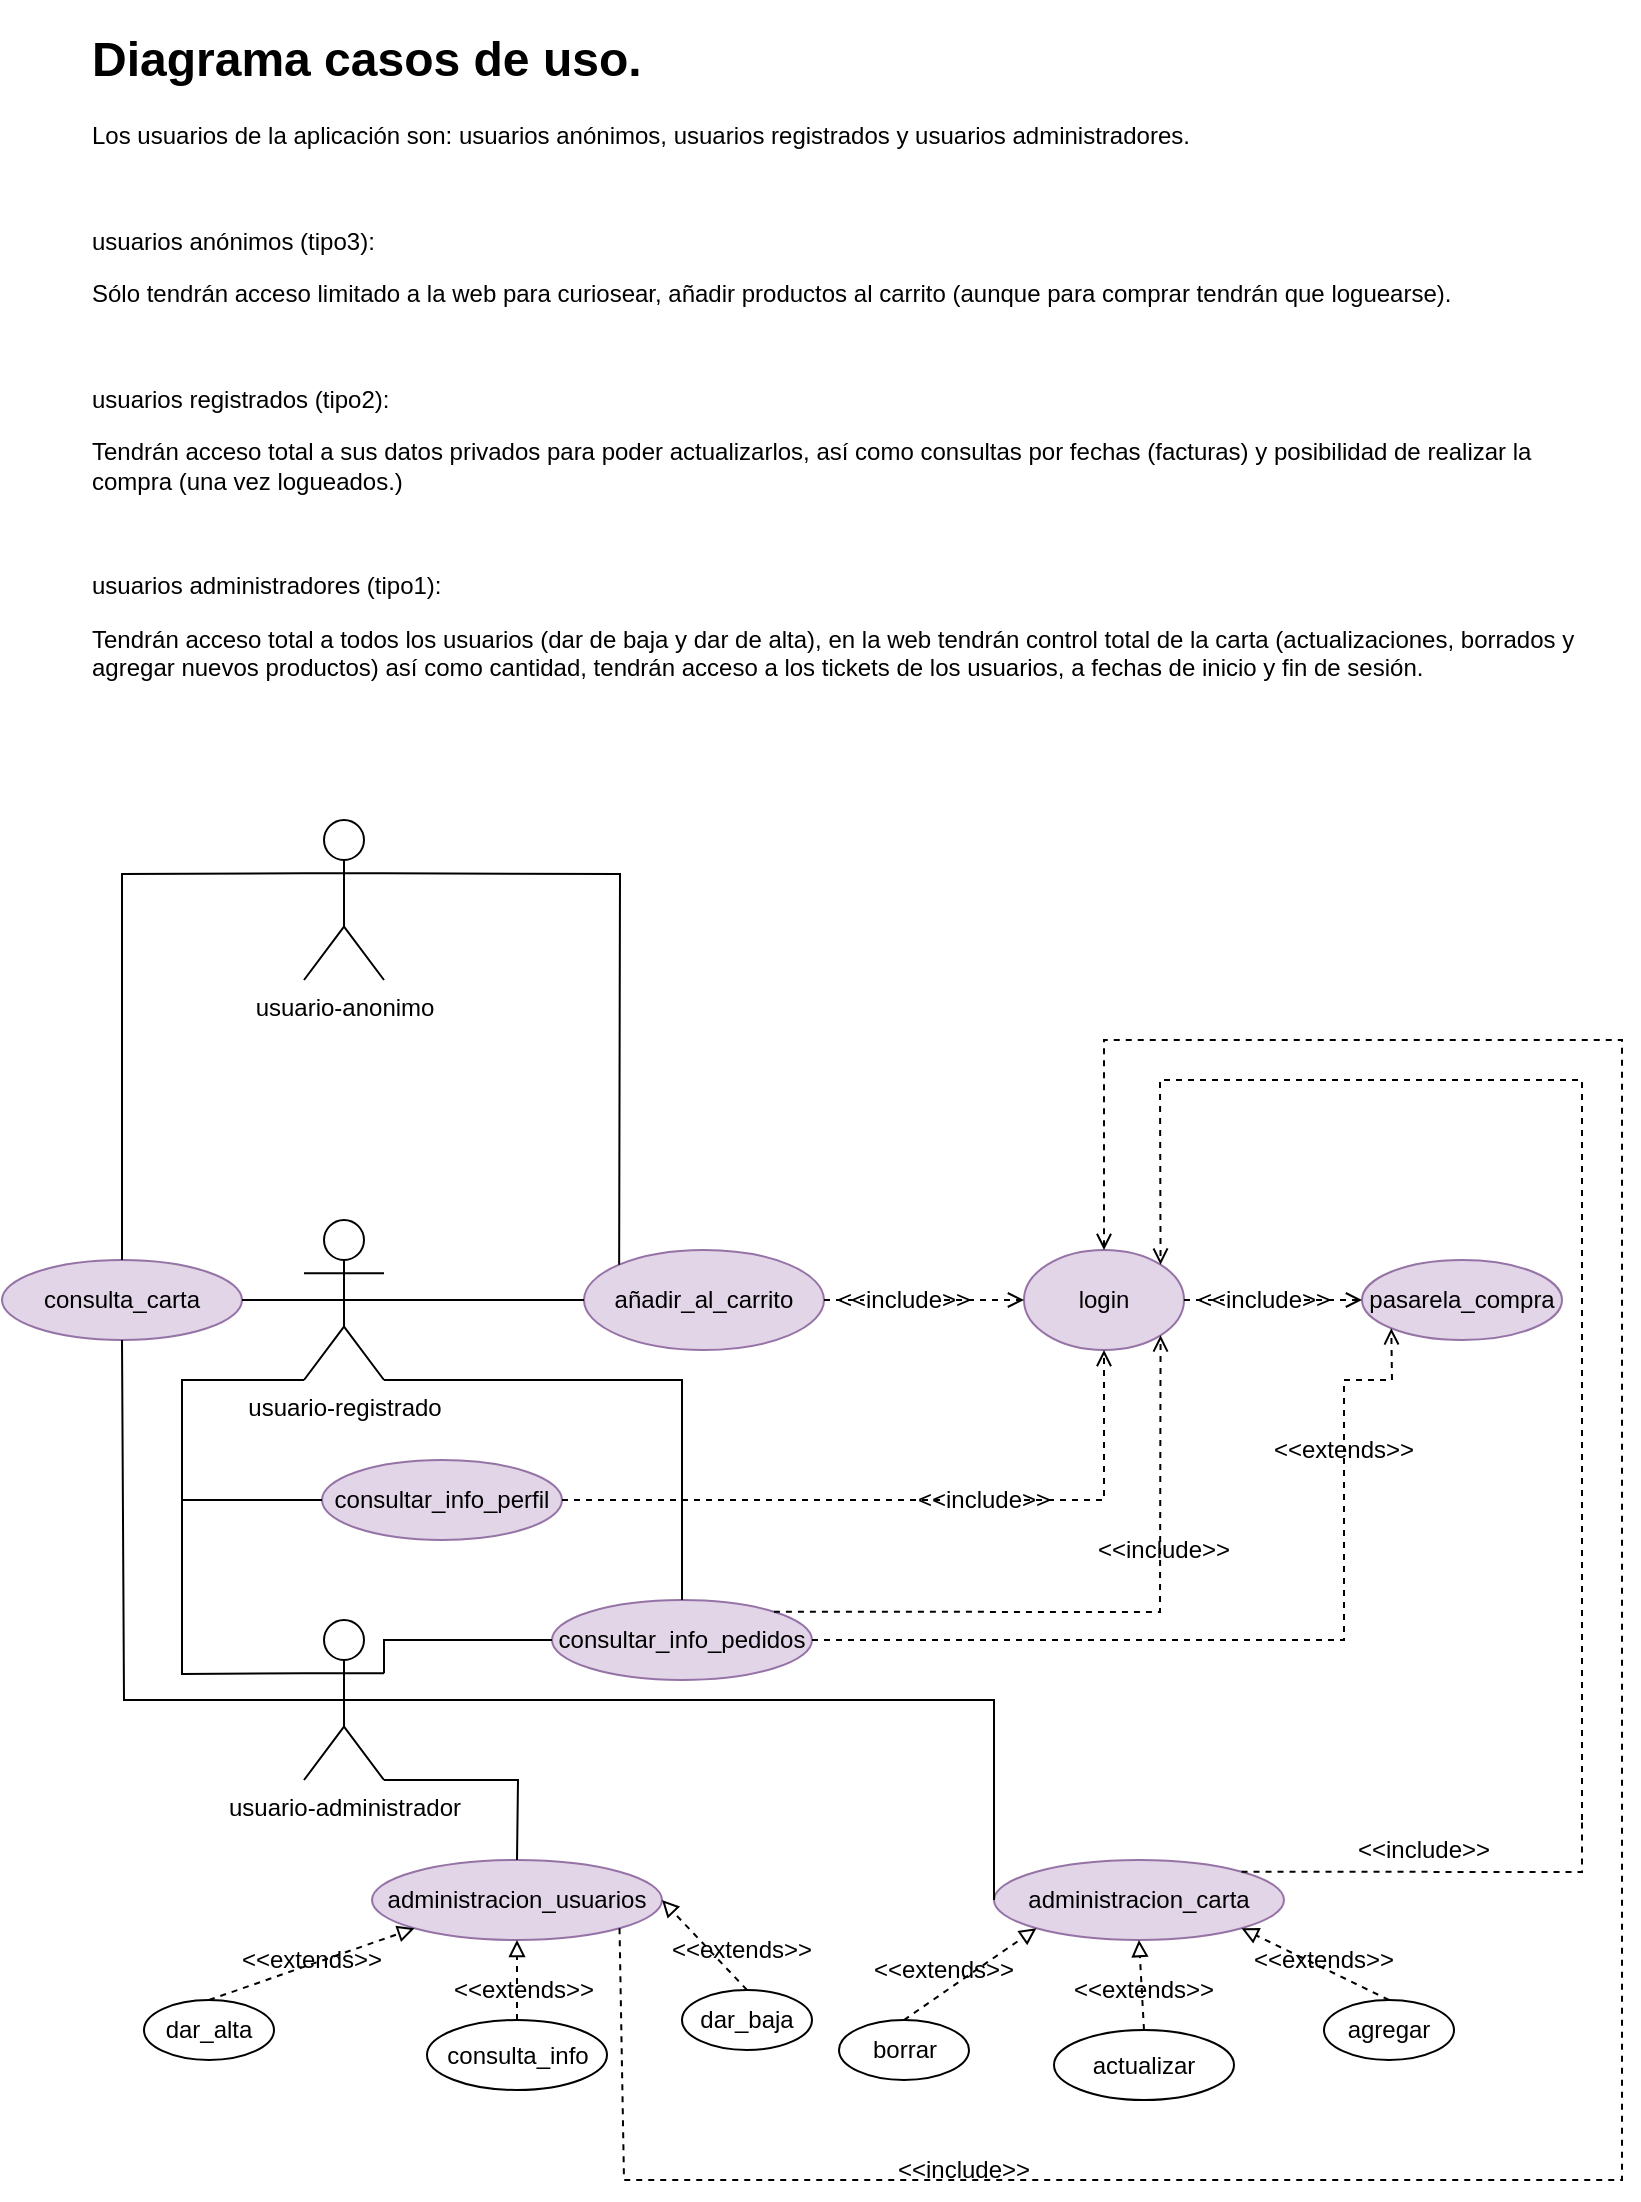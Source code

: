 <mxfile version="20.8.5" type="device"><diagram id="krGUhK7x4vKoyjGAUYO8" name="Páxina-1"><mxGraphModel dx="1674" dy="796" grid="1" gridSize="10" guides="1" tooltips="1" connect="1" arrows="1" fold="1" page="1" pageScale="1" pageWidth="827" pageHeight="1169" math="0" shadow="0"><root><mxCell id="0"/><mxCell id="1" parent="0"/><mxCell id="qRdGQnJ7ORvdnJTRD_K8-1" value="usuario-anonimo" style="shape=umlActor;verticalLabelPosition=bottom;verticalAlign=top;html=1;outlineConnect=0;" parent="1" vertex="1"><mxGeometry x="151" y="440" width="40" height="80" as="geometry"/></mxCell><mxCell id="qRdGQnJ7ORvdnJTRD_K8-2" value="usuario-administrador" style="shape=umlActor;verticalLabelPosition=bottom;verticalAlign=top;html=1;outlineConnect=0;" parent="1" vertex="1"><mxGeometry x="151" y="840" width="40" height="80" as="geometry"/></mxCell><mxCell id="qRdGQnJ7ORvdnJTRD_K8-3" value="&lt;h1&gt;Diagrama casos de uso.&lt;/h1&gt;&lt;p&gt;Los usuarios de la aplicación son: usuarios anónimos, usuarios registrados y usuarios administradores.&lt;/p&gt;&lt;p&gt;&lt;br&gt;&lt;/p&gt;&lt;p&gt;usuarios anónimos (tipo3):&lt;/p&gt;&lt;p&gt;&#9;Sólo tendrán acceso limitado a la web para curiosear, añadir productos al carrito (aunque para comprar tendrán que loguearse).&lt;/p&gt;&lt;p&gt;&lt;br&gt;&lt;/p&gt;&lt;p&gt;usuarios registrados (tipo2):&lt;/p&gt;&lt;p&gt;&lt;span style=&quot;&quot;&gt;&#9;&lt;/span&gt;Tendrán acceso total a sus datos privados para poder actualizarlos, así como consultas por fechas (facturas) y posibilidad de realizar la compra (una vez logueados.)&lt;/p&gt;&lt;p&gt;&lt;br&gt;&lt;/p&gt;&lt;p&gt;usuarios administradores (tipo1):&lt;/p&gt;&lt;p&gt;&lt;span style=&quot;&quot;&gt;&#9;&lt;/span&gt;Tendrán acceso total a todos los usuarios (dar de baja y dar de alta), en la web tendrán control total de la carta (actualizaciones, borrados y agregar nuevos productos) así como cantidad, tendrán acceso a los tickets de los usuarios, a fechas de inicio y fin de sesión.&lt;/p&gt;" style="text;html=1;strokeColor=none;fillColor=none;spacing=5;spacingTop=-20;whiteSpace=wrap;overflow=hidden;rounded=0;" parent="1" vertex="1"><mxGeometry x="40" y="40" width="750" height="410" as="geometry"/></mxCell><mxCell id="qRdGQnJ7ORvdnJTRD_K8-4" value="usuario-registrado" style="shape=umlActor;verticalLabelPosition=bottom;verticalAlign=top;html=1;outlineConnect=0;" parent="1" vertex="1"><mxGeometry x="151" y="640" width="40" height="80" as="geometry"/></mxCell><mxCell id="96DA8Ru3paqxlKG94wsl-1" value="login" style="ellipse;whiteSpace=wrap;html=1;fillColor=#e1d5e7;strokeColor=#9673a6;" parent="1" vertex="1"><mxGeometry x="511" y="655" width="80" height="50" as="geometry"/></mxCell><mxCell id="96DA8Ru3paqxlKG94wsl-2" value="añadir_al_carrito" style="ellipse;whiteSpace=wrap;html=1;fillColor=#e1d5e7;strokeColor=#9673a6;" parent="1" vertex="1"><mxGeometry x="291" y="655" width="120" height="50" as="geometry"/></mxCell><mxCell id="96DA8Ru3paqxlKG94wsl-3" value="" style="endArrow=none;html=1;rounded=0;exitX=1;exitY=0.333;exitDx=0;exitDy=0;exitPerimeter=0;entryX=0;entryY=0;entryDx=0;entryDy=0;" parent="1" source="qRdGQnJ7ORvdnJTRD_K8-1" target="96DA8Ru3paqxlKG94wsl-2" edge="1"><mxGeometry width="50" height="50" relative="1" as="geometry"><mxPoint x="381" y="600" as="sourcePoint"/><mxPoint x="431" y="550" as="targetPoint"/><Array as="points"><mxPoint x="309" y="467"/></Array></mxGeometry></mxCell><mxCell id="96DA8Ru3paqxlKG94wsl-4" value="" style="endArrow=none;html=1;rounded=0;entryX=0;entryY=0.5;entryDx=0;entryDy=0;exitX=0.5;exitY=0.5;exitDx=0;exitDy=0;exitPerimeter=0;" parent="1" source="qRdGQnJ7ORvdnJTRD_K8-4" target="96DA8Ru3paqxlKG94wsl-2" edge="1"><mxGeometry width="50" height="50" relative="1" as="geometry"><mxPoint x="171" y="640" as="sourcePoint"/><mxPoint x="431" y="550" as="targetPoint"/></mxGeometry></mxCell><mxCell id="96DA8Ru3paqxlKG94wsl-6" value="" style="endArrow=open;html=1;rounded=0;entryX=0;entryY=0.5;entryDx=0;entryDy=0;dashed=1;startArrow=none;exitX=1;exitY=0.5;exitDx=0;exitDy=0;endFill=0;" parent="1" source="96DA8Ru3paqxlKG94wsl-7" target="96DA8Ru3paqxlKG94wsl-1" edge="1"><mxGeometry width="50" height="50" relative="1" as="geometry"><mxPoint x="401" y="740" as="sourcePoint"/><mxPoint x="341" y="550" as="targetPoint"/></mxGeometry></mxCell><mxCell id="96DA8Ru3paqxlKG94wsl-10" value="consultar_info_perfil" style="ellipse;whiteSpace=wrap;html=1;fillColor=#e1d5e7;strokeColor=#9673a6;" parent="1" vertex="1"><mxGeometry x="160" y="760" width="120" height="40" as="geometry"/></mxCell><mxCell id="96DA8Ru3paqxlKG94wsl-13" value="pasarela_compra" style="ellipse;whiteSpace=wrap;html=1;fillColor=#e1d5e7;strokeColor=#9673a6;" parent="1" vertex="1"><mxGeometry x="680" y="660" width="100" height="40" as="geometry"/></mxCell><mxCell id="96DA8Ru3paqxlKG94wsl-14" value="" style="endArrow=open;html=1;rounded=0;entryX=0;entryY=0.5;entryDx=0;entryDy=0;dashed=1;startArrow=none;exitX=1;exitY=0.5;exitDx=0;exitDy=0;endFill=0;" parent="1" source="96DA8Ru3paqxlKG94wsl-15" target="96DA8Ru3paqxlKG94wsl-13" edge="1"><mxGeometry width="50" height="50" relative="1" as="geometry"><mxPoint x="611" y="800" as="sourcePoint"/><mxPoint x="691" y="740" as="targetPoint"/></mxGeometry></mxCell><mxCell id="96DA8Ru3paqxlKG94wsl-16" value="" style="endArrow=none;html=1;rounded=0;entryX=0;entryY=0.5;entryDx=0;entryDy=0;dashed=1;startArrow=none;exitX=1;exitY=0.5;exitDx=0;exitDy=0;" parent="1" source="96DA8Ru3paqxlKG94wsl-1" target="96DA8Ru3paqxlKG94wsl-15" edge="1"><mxGeometry width="50" height="50" relative="1" as="geometry"><mxPoint x="561" y="680" as="sourcePoint"/><mxPoint x="691" y="680" as="targetPoint"/></mxGeometry></mxCell><mxCell id="96DA8Ru3paqxlKG94wsl-15" value="&amp;lt;&amp;lt;include&amp;gt;&amp;gt;" style="text;html=1;strokeColor=none;fillColor=none;align=center;verticalAlign=middle;whiteSpace=wrap;rounded=0;" parent="1" vertex="1"><mxGeometry x="611" y="665" width="40" height="30" as="geometry"/></mxCell><mxCell id="96DA8Ru3paqxlKG94wsl-17" value="" style="endArrow=none;html=1;rounded=0;entryX=0;entryY=0.5;entryDx=0;entryDy=0;dashed=1;startArrow=none;exitX=1;exitY=0.5;exitDx=0;exitDy=0;" parent="1" source="96DA8Ru3paqxlKG94wsl-2" target="96DA8Ru3paqxlKG94wsl-7" edge="1"><mxGeometry width="50" height="50" relative="1" as="geometry"><mxPoint x="341" y="680" as="sourcePoint"/><mxPoint x="481" y="680" as="targetPoint"/></mxGeometry></mxCell><mxCell id="96DA8Ru3paqxlKG94wsl-7" value="&amp;lt;&amp;lt;include&amp;gt;&amp;gt;" style="text;html=1;strokeColor=none;fillColor=none;align=center;verticalAlign=middle;whiteSpace=wrap;rounded=0;" parent="1" vertex="1"><mxGeometry x="431" y="665" width="40" height="30" as="geometry"/></mxCell><mxCell id="96DA8Ru3paqxlKG94wsl-18" value="consultar_info_pedidos" style="ellipse;whiteSpace=wrap;html=1;fillColor=#e1d5e7;strokeColor=#9673a6;" parent="1" vertex="1"><mxGeometry x="275" y="830" width="130" height="40" as="geometry"/></mxCell><mxCell id="96DA8Ru3paqxlKG94wsl-19" value="administracion_usuarios" style="ellipse;whiteSpace=wrap;html=1;fillColor=#e1d5e7;strokeColor=#9673a6;" parent="1" vertex="1"><mxGeometry x="185" y="960" width="145" height="40" as="geometry"/></mxCell><mxCell id="96DA8Ru3paqxlKG94wsl-21" value="dar_baja" style="ellipse;whiteSpace=wrap;html=1;" parent="1" vertex="1"><mxGeometry x="340" y="1025" width="65" height="30" as="geometry"/></mxCell><mxCell id="96DA8Ru3paqxlKG94wsl-22" value="" style="endArrow=block;html=1;rounded=0;exitX=0.5;exitY=0;exitDx=0;exitDy=0;entryX=0;entryY=1;entryDx=0;entryDy=0;endFill=0;dashed=1;" parent="1" source="96DA8Ru3paqxlKG94wsl-24" target="96DA8Ru3paqxlKG94wsl-19" edge="1"><mxGeometry width="50" height="50" relative="1" as="geometry"><mxPoint x="260" y="970" as="sourcePoint"/><mxPoint x="310" y="920" as="targetPoint"/></mxGeometry></mxCell><mxCell id="96DA8Ru3paqxlKG94wsl-23" value="" style="endArrow=block;html=1;rounded=0;exitX=0.5;exitY=0;exitDx=0;exitDy=0;endFill=0;dashed=1;entryX=1;entryY=0.5;entryDx=0;entryDy=0;" parent="1" source="96DA8Ru3paqxlKG94wsl-21" target="96DA8Ru3paqxlKG94wsl-19" edge="1"><mxGeometry width="50" height="50" relative="1" as="geometry"><mxPoint x="260" y="970" as="sourcePoint"/><mxPoint x="320" y="1000" as="targetPoint"/></mxGeometry></mxCell><mxCell id="96DA8Ru3paqxlKG94wsl-24" value="dar_alta" style="ellipse;whiteSpace=wrap;html=1;" parent="1" vertex="1"><mxGeometry x="71" y="1030" width="65" height="30" as="geometry"/></mxCell><mxCell id="96DA8Ru3paqxlKG94wsl-25" value="consulta_info" style="ellipse;whiteSpace=wrap;html=1;" parent="1" vertex="1"><mxGeometry x="212.5" y="1040" width="90" height="35" as="geometry"/></mxCell><mxCell id="96DA8Ru3paqxlKG94wsl-26" value="" style="endArrow=block;html=1;rounded=0;exitX=0.5;exitY=0;exitDx=0;exitDy=0;entryX=0.5;entryY=1;entryDx=0;entryDy=0;endFill=0;dashed=1;" parent="1" source="96DA8Ru3paqxlKG94wsl-25" target="96DA8Ru3paqxlKG94wsl-19" edge="1"><mxGeometry width="50" height="50" relative="1" as="geometry"><mxPoint x="382.5" y="1035" as="sourcePoint"/><mxPoint x="318.588" y="1004.191" as="targetPoint"/></mxGeometry></mxCell><mxCell id="96DA8Ru3paqxlKG94wsl-27" value="administracion_carta" style="ellipse;whiteSpace=wrap;html=1;fillColor=#e1d5e7;strokeColor=#9673a6;" parent="1" vertex="1"><mxGeometry x="496" y="960" width="145" height="40" as="geometry"/></mxCell><mxCell id="96DA8Ru3paqxlKG94wsl-28" value="agregar" style="ellipse;whiteSpace=wrap;html=1;" parent="1" vertex="1"><mxGeometry x="661" y="1030" width="65" height="30" as="geometry"/></mxCell><mxCell id="96DA8Ru3paqxlKG94wsl-29" value="" style="endArrow=block;html=1;rounded=0;exitX=0.5;exitY=0;exitDx=0;exitDy=0;entryX=0;entryY=1;entryDx=0;entryDy=0;endFill=0;dashed=1;" parent="1" source="96DA8Ru3paqxlKG94wsl-31" target="96DA8Ru3paqxlKG94wsl-27" edge="1"><mxGeometry width="50" height="50" relative="1" as="geometry"><mxPoint x="571" y="970" as="sourcePoint"/><mxPoint x="621" y="920" as="targetPoint"/></mxGeometry></mxCell><mxCell id="96DA8Ru3paqxlKG94wsl-30" value="" style="endArrow=block;html=1;rounded=0;exitX=0.5;exitY=0;exitDx=0;exitDy=0;entryX=1;entryY=1;entryDx=0;entryDy=0;endFill=0;dashed=1;" parent="1" source="96DA8Ru3paqxlKG94wsl-28" target="96DA8Ru3paqxlKG94wsl-27" edge="1"><mxGeometry width="50" height="50" relative="1" as="geometry"><mxPoint x="571" y="970" as="sourcePoint"/><mxPoint x="621" y="920" as="targetPoint"/></mxGeometry></mxCell><mxCell id="96DA8Ru3paqxlKG94wsl-31" value="borrar" style="ellipse;whiteSpace=wrap;html=1;" parent="1" vertex="1"><mxGeometry x="418.5" y="1040" width="65" height="30" as="geometry"/></mxCell><mxCell id="96DA8Ru3paqxlKG94wsl-32" value="actualizar" style="ellipse;whiteSpace=wrap;html=1;" parent="1" vertex="1"><mxGeometry x="526" y="1045" width="90" height="35" as="geometry"/></mxCell><mxCell id="96DA8Ru3paqxlKG94wsl-33" value="" style="endArrow=block;html=1;rounded=0;exitX=0.5;exitY=0;exitDx=0;exitDy=0;entryX=0.5;entryY=1;entryDx=0;entryDy=0;endFill=0;dashed=1;" parent="1" source="96DA8Ru3paqxlKG94wsl-32" target="96DA8Ru3paqxlKG94wsl-27" edge="1"><mxGeometry width="50" height="50" relative="1" as="geometry"><mxPoint x="693.5" y="1035" as="sourcePoint"/><mxPoint x="629.588" y="1004.191" as="targetPoint"/></mxGeometry></mxCell><mxCell id="96DA8Ru3paqxlKG94wsl-34" value="consulta_carta" style="ellipse;whiteSpace=wrap;html=1;fillColor=#e1d5e7;strokeColor=#9673a6;" parent="1" vertex="1"><mxGeometry y="660" width="120" height="40" as="geometry"/></mxCell><mxCell id="96DA8Ru3paqxlKG94wsl-35" value="" style="endArrow=none;html=1;rounded=0;exitX=0.5;exitY=0;exitDx=0;exitDy=0;entryX=0;entryY=0.333;entryDx=0;entryDy=0;entryPerimeter=0;" parent="1" source="96DA8Ru3paqxlKG94wsl-34" target="qRdGQnJ7ORvdnJTRD_K8-1" edge="1"><mxGeometry width="50" height="50" relative="1" as="geometry"><mxPoint x="381" y="730" as="sourcePoint"/><mxPoint x="431" y="680" as="targetPoint"/><Array as="points"><mxPoint x="60" y="467"/></Array></mxGeometry></mxCell><mxCell id="96DA8Ru3paqxlKG94wsl-36" value="" style="endArrow=none;html=1;rounded=0;exitX=1;exitY=0.5;exitDx=0;exitDy=0;entryX=0.5;entryY=0.5;entryDx=0;entryDy=0;entryPerimeter=0;" parent="1" source="96DA8Ru3paqxlKG94wsl-34" target="qRdGQnJ7ORvdnJTRD_K8-4" edge="1"><mxGeometry width="50" height="50" relative="1" as="geometry"><mxPoint x="381" y="730" as="sourcePoint"/><mxPoint x="431" y="680" as="targetPoint"/></mxGeometry></mxCell><mxCell id="96DA8Ru3paqxlKG94wsl-37" value="" style="endArrow=none;html=1;rounded=0;exitX=0.5;exitY=1;exitDx=0;exitDy=0;entryX=0.5;entryY=0.5;entryDx=0;entryDy=0;entryPerimeter=0;" parent="1" source="96DA8Ru3paqxlKG94wsl-34" target="qRdGQnJ7ORvdnJTRD_K8-2" edge="1"><mxGeometry width="50" height="50" relative="1" as="geometry"><mxPoint x="381" y="730" as="sourcePoint"/><mxPoint x="431" y="680" as="targetPoint"/><Array as="points"><mxPoint x="61" y="880"/></Array></mxGeometry></mxCell><mxCell id="96DA8Ru3paqxlKG94wsl-38" value="" style="endArrow=none;html=1;rounded=0;exitX=0;exitY=1;exitDx=0;exitDy=0;exitPerimeter=0;entryX=0;entryY=0.5;entryDx=0;entryDy=0;" parent="1" source="qRdGQnJ7ORvdnJTRD_K8-4" target="96DA8Ru3paqxlKG94wsl-10" edge="1"><mxGeometry width="50" height="50" relative="1" as="geometry"><mxPoint x="381" y="730" as="sourcePoint"/><mxPoint x="431" y="680" as="targetPoint"/><Array as="points"><mxPoint x="90" y="720"/><mxPoint x="90" y="780"/></Array></mxGeometry></mxCell><mxCell id="96DA8Ru3paqxlKG94wsl-39" value="" style="endArrow=none;html=1;rounded=0;exitX=0;exitY=0.333;exitDx=0;exitDy=0;exitPerimeter=0;entryX=0;entryY=0.5;entryDx=0;entryDy=0;" parent="1" source="qRdGQnJ7ORvdnJTRD_K8-2" target="96DA8Ru3paqxlKG94wsl-10" edge="1"><mxGeometry width="50" height="50" relative="1" as="geometry"><mxPoint x="381" y="730" as="sourcePoint"/><mxPoint x="431" y="680" as="targetPoint"/><Array as="points"><mxPoint x="90" y="867"/><mxPoint x="90" y="780"/></Array></mxGeometry></mxCell><mxCell id="96DA8Ru3paqxlKG94wsl-41" value="" style="endArrow=open;html=1;rounded=0;exitX=1;exitY=0.5;exitDx=0;exitDy=0;entryX=0.5;entryY=1;entryDx=0;entryDy=0;dashed=1;startArrow=none;endFill=0;" parent="1" source="96DA8Ru3paqxlKG94wsl-42" target="96DA8Ru3paqxlKG94wsl-1" edge="1"><mxGeometry width="50" height="50" relative="1" as="geometry"><mxPoint x="381" y="730" as="sourcePoint"/><mxPoint x="431" y="680" as="targetPoint"/><Array as="points"><mxPoint x="551" y="780"/></Array></mxGeometry></mxCell><mxCell id="96DA8Ru3paqxlKG94wsl-43" value="" style="endArrow=none;html=1;rounded=0;exitX=1;exitY=0.5;exitDx=0;exitDy=0;entryX=0;entryY=0.5;entryDx=0;entryDy=0;dashed=1;" parent="1" source="96DA8Ru3paqxlKG94wsl-10" target="96DA8Ru3paqxlKG94wsl-42" edge="1"><mxGeometry width="50" height="50" relative="1" as="geometry"><mxPoint x="411" y="780" as="sourcePoint"/><mxPoint x="551" y="705" as="targetPoint"/><Array as="points"/></mxGeometry></mxCell><mxCell id="96DA8Ru3paqxlKG94wsl-42" value="&amp;lt;&amp;lt;include&amp;gt;&amp;gt;" style="text;html=1;strokeColor=none;fillColor=none;align=center;verticalAlign=middle;whiteSpace=wrap;rounded=0;" parent="1" vertex="1"><mxGeometry x="471" y="765" width="40" height="30" as="geometry"/></mxCell><mxCell id="96DA8Ru3paqxlKG94wsl-46" value="" style="endArrow=open;html=1;rounded=0;dashed=1;entryX=0;entryY=1;entryDx=0;entryDy=0;exitX=1;exitY=0.5;exitDx=0;exitDy=0;endFill=0;" parent="1" source="96DA8Ru3paqxlKG94wsl-18" target="96DA8Ru3paqxlKG94wsl-13" edge="1"><mxGeometry width="50" height="50" relative="1" as="geometry"><mxPoint x="381" y="850" as="sourcePoint"/><mxPoint x="431" y="800" as="targetPoint"/><Array as="points"><mxPoint x="671" y="850"/><mxPoint x="671" y="720"/><mxPoint x="695" y="720"/></Array></mxGeometry></mxCell><mxCell id="96DA8Ru3paqxlKG94wsl-47" value="" style="endArrow=none;html=1;rounded=0;exitX=1;exitY=1;exitDx=0;exitDy=0;exitPerimeter=0;entryX=0.5;entryY=0;entryDx=0;entryDy=0;" parent="1" source="qRdGQnJ7ORvdnJTRD_K8-2" target="96DA8Ru3paqxlKG94wsl-19" edge="1"><mxGeometry width="50" height="50" relative="1" as="geometry"><mxPoint x="381" y="850" as="sourcePoint"/><mxPoint x="431" y="800" as="targetPoint"/><Array as="points"><mxPoint x="258" y="920"/></Array></mxGeometry></mxCell><mxCell id="96DA8Ru3paqxlKG94wsl-49" value="&amp;lt;&amp;lt;extends&amp;gt;&amp;gt;" style="text;html=1;strokeColor=none;fillColor=none;align=center;verticalAlign=middle;whiteSpace=wrap;rounded=0;" parent="1" vertex="1"><mxGeometry x="125" y="995" width="60" height="30" as="geometry"/></mxCell><mxCell id="96DA8Ru3paqxlKG94wsl-53" value="&amp;lt;&amp;lt;extends&amp;gt;&amp;gt;" style="text;html=1;strokeColor=none;fillColor=none;align=center;verticalAlign=middle;whiteSpace=wrap;rounded=0;" parent="1" vertex="1"><mxGeometry x="231" y="1010" width="60" height="30" as="geometry"/></mxCell><mxCell id="96DA8Ru3paqxlKG94wsl-54" value="&amp;lt;&amp;lt;extends&amp;gt;&amp;gt;" style="text;html=1;strokeColor=none;fillColor=none;align=center;verticalAlign=middle;whiteSpace=wrap;rounded=0;" parent="1" vertex="1"><mxGeometry x="340" y="990" width="60" height="30" as="geometry"/></mxCell><mxCell id="96DA8Ru3paqxlKG94wsl-55" value="&amp;lt;&amp;lt;extends&amp;gt;&amp;gt;" style="text;html=1;strokeColor=none;fillColor=none;align=center;verticalAlign=middle;whiteSpace=wrap;rounded=0;" parent="1" vertex="1"><mxGeometry x="441" y="1000" width="60" height="30" as="geometry"/></mxCell><mxCell id="96DA8Ru3paqxlKG94wsl-57" value="&amp;lt;&amp;lt;extends&amp;gt;&amp;gt;" style="text;html=1;strokeColor=none;fillColor=none;align=center;verticalAlign=middle;whiteSpace=wrap;rounded=0;" parent="1" vertex="1"><mxGeometry x="541" y="1010" width="60" height="30" as="geometry"/></mxCell><mxCell id="96DA8Ru3paqxlKG94wsl-58" value="&amp;lt;&amp;lt;extends&amp;gt;&amp;gt;" style="text;html=1;strokeColor=none;fillColor=none;align=center;verticalAlign=middle;whiteSpace=wrap;rounded=0;" parent="1" vertex="1"><mxGeometry x="631" y="995" width="60" height="30" as="geometry"/></mxCell><mxCell id="96DA8Ru3paqxlKG94wsl-59" value="" style="endArrow=none;html=1;rounded=0;exitX=0.5;exitY=0.5;exitDx=0;exitDy=0;exitPerimeter=0;entryX=0;entryY=0.5;entryDx=0;entryDy=0;" parent="1" source="qRdGQnJ7ORvdnJTRD_K8-2" target="96DA8Ru3paqxlKG94wsl-27" edge="1"><mxGeometry width="50" height="50" relative="1" as="geometry"><mxPoint x="381" y="750" as="sourcePoint"/><mxPoint x="431" y="700" as="targetPoint"/><Array as="points"><mxPoint x="496" y="880"/></Array></mxGeometry></mxCell><mxCell id="96DA8Ru3paqxlKG94wsl-60" value="&amp;lt;&amp;lt;extends&amp;gt;&amp;gt;" style="text;html=1;strokeColor=none;fillColor=none;align=center;verticalAlign=middle;whiteSpace=wrap;rounded=0;" parent="1" vertex="1"><mxGeometry x="641" y="740" width="60" height="30" as="geometry"/></mxCell><mxCell id="96DA8Ru3paqxlKG94wsl-61" value="" style="endArrow=open;html=1;rounded=0;dashed=1;entryX=0.5;entryY=0;entryDx=0;entryDy=0;exitX=1;exitY=1;exitDx=0;exitDy=0;endFill=0;" parent="1" source="96DA8Ru3paqxlKG94wsl-19" target="96DA8Ru3paqxlKG94wsl-1" edge="1"><mxGeometry width="50" height="50" relative="1" as="geometry"><mxPoint x="611" y="860" as="sourcePoint"/><mxPoint x="715.645" y="704.142" as="targetPoint"/><Array as="points"><mxPoint x="311" y="1120"/><mxPoint x="810" y="1120"/><mxPoint x="810" y="730"/><mxPoint x="810" y="550"/><mxPoint x="551" y="550"/></Array></mxGeometry></mxCell><mxCell id="96DA8Ru3paqxlKG94wsl-62" value="&amp;lt;&amp;lt;include&amp;gt;&amp;gt;" style="text;html=1;strokeColor=none;fillColor=none;align=center;verticalAlign=middle;whiteSpace=wrap;rounded=0;" parent="1" vertex="1"><mxGeometry x="461" y="1100" width="40" height="30" as="geometry"/></mxCell><mxCell id="96DA8Ru3paqxlKG94wsl-63" value="" style="endArrow=open;html=1;rounded=0;dashed=1;entryX=1;entryY=0;entryDx=0;entryDy=0;endFill=0;startArrow=none;" parent="1" target="96DA8Ru3paqxlKG94wsl-1" edge="1"><mxGeometry width="50" height="50" relative="1" as="geometry"><mxPoint x="790" y="940" as="sourcePoint"/><mxPoint x="715.645" y="704.142" as="targetPoint"/><Array as="points"><mxPoint x="790" y="570"/><mxPoint x="579" y="570"/></Array></mxGeometry></mxCell><mxCell id="96DA8Ru3paqxlKG94wsl-65" value="" style="endArrow=none;html=1;rounded=0;dashed=1;exitX=1;exitY=0;exitDx=0;exitDy=0;endFill=0;" parent="1" source="96DA8Ru3paqxlKG94wsl-27" edge="1"><mxGeometry width="50" height="50" relative="1" as="geometry"><mxPoint x="619.588" y="965.809" as="sourcePoint"/><mxPoint x="790" y="940" as="targetPoint"/><Array as="points"><mxPoint x="790" y="966"/></Array></mxGeometry></mxCell><mxCell id="96DA8Ru3paqxlKG94wsl-64" value="&amp;lt;&amp;lt;include&amp;gt;&amp;gt;" style="text;html=1;strokeColor=none;fillColor=none;align=center;verticalAlign=middle;whiteSpace=wrap;rounded=0;" parent="1" vertex="1"><mxGeometry x="691" y="940" width="40" height="30" as="geometry"/></mxCell><mxCell id="96DA8Ru3paqxlKG94wsl-67" value="" style="endArrow=open;html=1;rounded=0;exitX=1;exitY=0;exitDx=0;exitDy=0;entryX=1;entryY=1;entryDx=0;entryDy=0;endFill=0;dashed=1;" parent="1" source="96DA8Ru3paqxlKG94wsl-18" target="96DA8Ru3paqxlKG94wsl-1" edge="1"><mxGeometry width="50" height="50" relative="1" as="geometry"><mxPoint x="390" y="800" as="sourcePoint"/><mxPoint x="440" y="750" as="targetPoint"/><Array as="points"><mxPoint x="579" y="836"/></Array></mxGeometry></mxCell><mxCell id="96DA8Ru3paqxlKG94wsl-68" value="&amp;lt;&amp;lt;include&amp;gt;&amp;gt;" style="text;html=1;strokeColor=none;fillColor=none;align=center;verticalAlign=middle;whiteSpace=wrap;rounded=0;" parent="1" vertex="1"><mxGeometry x="561" y="790" width="40" height="30" as="geometry"/></mxCell><mxCell id="96DA8Ru3paqxlKG94wsl-73" value="" style="endArrow=none;html=1;rounded=0;exitX=1;exitY=0.333;exitDx=0;exitDy=0;exitPerimeter=0;entryX=0;entryY=0.5;entryDx=0;entryDy=0;" parent="1" source="qRdGQnJ7ORvdnJTRD_K8-2" target="96DA8Ru3paqxlKG94wsl-18" edge="1"><mxGeometry width="50" height="50" relative="1" as="geometry"><mxPoint x="390" y="800" as="sourcePoint"/><mxPoint x="440" y="750" as="targetPoint"/><Array as="points"><mxPoint x="191" y="850"/></Array></mxGeometry></mxCell><mxCell id="96DA8Ru3paqxlKG94wsl-74" value="" style="endArrow=none;html=1;rounded=0;exitX=1;exitY=1;exitDx=0;exitDy=0;exitPerimeter=0;entryX=0.5;entryY=0;entryDx=0;entryDy=0;" parent="1" source="qRdGQnJ7ORvdnJTRD_K8-4" target="96DA8Ru3paqxlKG94wsl-18" edge="1"><mxGeometry width="50" height="50" relative="1" as="geometry"><mxPoint x="340" y="750" as="sourcePoint"/><mxPoint x="390" y="700" as="targetPoint"/><Array as="points"><mxPoint x="340" y="720"/></Array></mxGeometry></mxCell></root></mxGraphModel></diagram></mxfile>